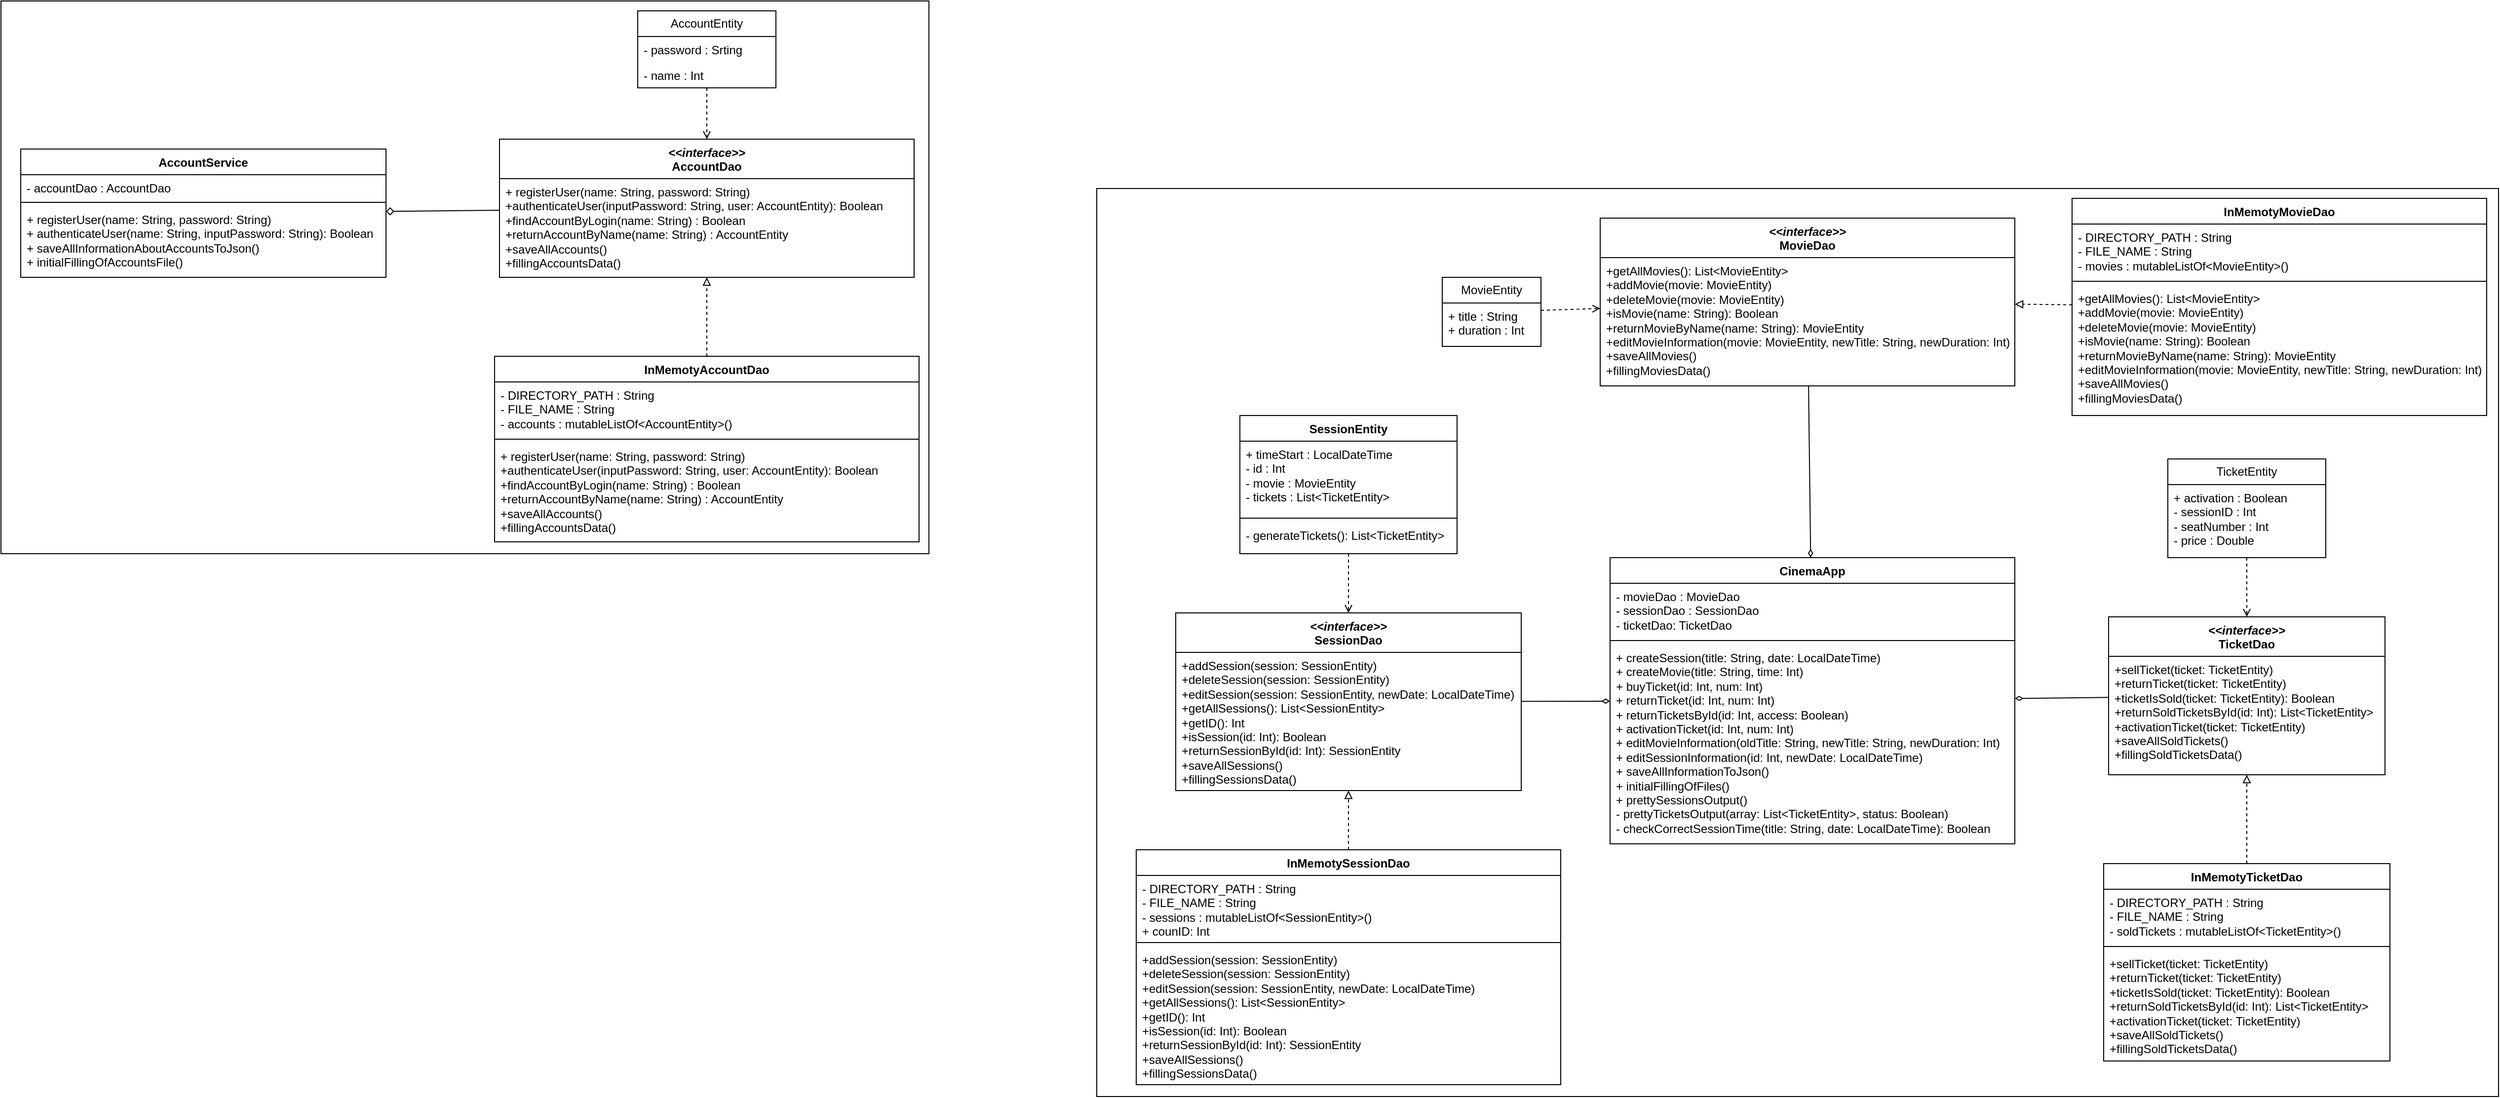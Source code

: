 <mxfile version="22.1.11" type="device">
  <diagram id="C5RBs43oDa-KdzZeNtuy" name="Page-1">
    <mxGraphModel dx="4674" dy="1833" grid="1" gridSize="10" guides="1" tooltips="1" connect="1" arrows="1" fold="1" page="1" pageScale="1" pageWidth="827" pageHeight="1169" math="0" shadow="0">
      <root>
        <mxCell id="WIyWlLk6GJQsqaUBKTNV-0" />
        <mxCell id="WIyWlLk6GJQsqaUBKTNV-1" parent="WIyWlLk6GJQsqaUBKTNV-0" />
        <mxCell id="Kc02g98PY_3470gEECO9-1" value="&lt;i&gt;&amp;lt;&amp;lt;interface&amp;gt;&amp;gt;&lt;/i&gt;&lt;br&gt;AccountDao" style="swimlane;fontStyle=1;align=center;verticalAlign=top;childLayout=stackLayout;horizontal=1;startSize=40;horizontalStack=0;resizeParent=1;resizeParentMax=0;resizeLast=0;collapsible=1;marginBottom=0;whiteSpace=wrap;html=1;swimlaneLine=1;" parent="WIyWlLk6GJQsqaUBKTNV-1" vertex="1">
          <mxGeometry x="-465" y="140" width="420" height="140" as="geometry" />
        </mxCell>
        <mxCell id="Kc02g98PY_3470gEECO9-2" value="+&amp;nbsp;registerUser&lt;font face=&quot;Helvetica&quot;&gt;(name: String, password: String)&lt;br&gt;+&lt;/font&gt;authenticateUser(inputPassword: String, user: AccountEntity): Boolean&lt;font face=&quot;Helvetica&quot;&gt;&lt;br&gt;&lt;/font&gt;&lt;font face=&quot;Helvetica&quot;&gt;+&lt;/font&gt;findAccountByLogin(name: String) : Boolean&lt;font face=&quot;Helvetica&quot;&gt;&lt;br&gt;&lt;/font&gt;&lt;font face=&quot;Helvetica&quot;&gt;+&lt;/font&gt;returnAccountByName(name: String) : AccountEntity&lt;font face=&quot;Helvetica&quot;&gt;&lt;br&gt;&lt;/font&gt;&lt;font face=&quot;Helvetica&quot;&gt;+&lt;/font&gt;saveAllAccounts()&lt;br&gt;+fillingAccountsData()&amp;nbsp;" style="text;strokeColor=none;fillColor=none;align=left;verticalAlign=top;spacingLeft=4;spacingRight=4;overflow=hidden;rotatable=0;points=[[0,0.5],[1,0.5]];portConstraint=eastwest;whiteSpace=wrap;html=1;swimlaneLine=1;" parent="Kc02g98PY_3470gEECO9-1" vertex="1">
          <mxGeometry y="40" width="420" height="100" as="geometry" />
        </mxCell>
        <mxCell id="Kc02g98PY_3470gEECO9-6" value="&lt;i&gt;&amp;lt;&amp;lt;interface&amp;gt;&amp;gt;&lt;/i&gt;&lt;br&gt;SessionDao" style="swimlane;fontStyle=1;align=center;verticalAlign=top;childLayout=stackLayout;horizontal=1;startSize=40;horizontalStack=0;resizeParent=1;resizeParentMax=0;resizeLast=0;collapsible=1;marginBottom=0;whiteSpace=wrap;html=1;" parent="WIyWlLk6GJQsqaUBKTNV-1" vertex="1">
          <mxGeometry x="220" y="620" width="350" height="180" as="geometry" />
        </mxCell>
        <mxCell id="Kc02g98PY_3470gEECO9-7" value="&lt;font face=&quot;Helvetica&quot;&gt;+addSession(session: SessionEntity)&lt;br&gt;+deleteSession(session: SessionEntity)&lt;br&gt;+editSession(session: SessionEntity, newDate: LocalDateTime)&lt;br&gt;+getAllSessions(): List&amp;lt;SessionEntity&amp;gt;&lt;br&gt;+getID(): Int&lt;br&gt;+isSession(id: Int): Boolean&lt;br&gt;+returnSessionById(id: Int): SessionEntity&lt;br&gt;+saveAllSessions()&lt;br&gt;+fillingSessionsData()&lt;/font&gt;" style="text;strokeColor=none;fillColor=none;align=left;verticalAlign=top;spacingLeft=4;spacingRight=4;overflow=hidden;rotatable=0;points=[[0,0.5],[1,0.5]];portConstraint=eastwest;whiteSpace=wrap;html=1;" parent="Kc02g98PY_3470gEECO9-6" vertex="1">
          <mxGeometry y="40" width="350" height="140" as="geometry" />
        </mxCell>
        <mxCell id="Kc02g98PY_3470gEECO9-8" value="&lt;i&gt;&amp;lt;&amp;lt;interface&amp;gt;&amp;gt;&lt;/i&gt;&lt;br&gt;TicketDao" style="swimlane;fontStyle=1;align=center;verticalAlign=top;childLayout=stackLayout;horizontal=1;startSize=40;horizontalStack=0;resizeParent=1;resizeParentMax=0;resizeLast=0;collapsible=1;marginBottom=0;whiteSpace=wrap;html=1;" parent="WIyWlLk6GJQsqaUBKTNV-1" vertex="1">
          <mxGeometry x="1165" y="624" width="280" height="160" as="geometry" />
        </mxCell>
        <mxCell id="Kc02g98PY_3470gEECO9-9" value="+sellTicket(ticket: TicketEntity)&lt;br&gt;+returnTicket(ticket: TicketEntity)&lt;br&gt;+ticketIsSold(ticket: TicketEntity): Boolean&lt;br&gt;+returnSoldTicketsById(id: Int): List&amp;lt;TicketEntity&amp;gt;&lt;br&gt;+activationTicket(ticket: TicketEntity)&lt;br&gt;+saveAllSoldTickets()&lt;br&gt;+fillingSoldTicketsData()" style="text;strokeColor=none;fillColor=none;align=left;verticalAlign=top;spacingLeft=4;spacingRight=4;overflow=hidden;rotatable=0;points=[[0,0.5],[1,0.5]];portConstraint=eastwest;whiteSpace=wrap;html=1;" parent="Kc02g98PY_3470gEECO9-8" vertex="1">
          <mxGeometry y="40" width="280" height="120" as="geometry" />
        </mxCell>
        <mxCell id="Kc02g98PY_3470gEECO9-10" value="&lt;i&gt;&amp;lt;&amp;lt;interface&amp;gt;&amp;gt;&lt;/i&gt;&lt;br&gt;MovieDao" style="swimlane;fontStyle=1;align=center;verticalAlign=top;childLayout=stackLayout;horizontal=1;startSize=40;horizontalStack=0;resizeParent=1;resizeParentMax=0;resizeLast=0;collapsible=1;marginBottom=0;whiteSpace=wrap;html=1;" parent="WIyWlLk6GJQsqaUBKTNV-1" vertex="1">
          <mxGeometry x="650" y="220" width="420" height="170" as="geometry" />
        </mxCell>
        <mxCell id="Kc02g98PY_3470gEECO9-11" value="&lt;font face=&quot;Helvetica&quot;&gt;+getAllMovies(): List&amp;lt;MovieEntity&amp;gt;&lt;br&gt;+addMovie(movie: MovieEntity)&lt;br&gt;+deleteMovie(movie: MovieEntity)&lt;br&gt;+isMovie(name: String): Boolean&lt;br&gt;+returnMovieByName(name: String): MovieEntity&lt;br&gt;+editMovieInformation(movie: MovieEntity, newTitle: String, newDuration: Int)&lt;br&gt;+saveAllMovies()&lt;br&gt;+fillingMoviesData()&lt;/font&gt;" style="text;strokeColor=none;fillColor=none;align=left;verticalAlign=top;spacingLeft=4;spacingRight=4;overflow=hidden;rotatable=0;points=[[0,0.5],[1,0.5]];portConstraint=eastwest;whiteSpace=wrap;html=1;" parent="Kc02g98PY_3470gEECO9-10" vertex="1">
          <mxGeometry y="40" width="420" height="130" as="geometry" />
        </mxCell>
        <mxCell id="Kc02g98PY_3470gEECO9-16" value="InMemotyAccountDao" style="swimlane;fontStyle=1;align=center;verticalAlign=top;childLayout=stackLayout;horizontal=1;startSize=26;horizontalStack=0;resizeParent=1;resizeParentMax=0;resizeLast=0;collapsible=1;marginBottom=0;whiteSpace=wrap;html=1;swimlaneLine=1;" parent="WIyWlLk6GJQsqaUBKTNV-1" vertex="1">
          <mxGeometry x="-470" y="360" width="430" height="188" as="geometry" />
        </mxCell>
        <mxCell id="Kc02g98PY_3470gEECO9-17" value="&lt;font face=&quot;Helvetica&quot;&gt;-&amp;nbsp;DIRECTORY_PATH : String&lt;br&gt;-&amp;nbsp;FILE_NAME : String&lt;br&gt;- accounts :&amp;nbsp;mutableListOf&amp;lt;AccountEntity&amp;gt;()&lt;/font&gt;" style="text;strokeColor=none;fillColor=none;align=left;verticalAlign=top;spacingLeft=4;spacingRight=4;overflow=hidden;rotatable=0;points=[[0,0.5],[1,0.5]];portConstraint=eastwest;whiteSpace=wrap;html=1;swimlaneLine=1;" parent="Kc02g98PY_3470gEECO9-16" vertex="1">
          <mxGeometry y="26" width="430" height="54" as="geometry" />
        </mxCell>
        <mxCell id="Kc02g98PY_3470gEECO9-18" value="" style="line;strokeWidth=1;fillColor=none;align=left;verticalAlign=middle;spacingTop=-1;spacingLeft=3;spacingRight=3;rotatable=0;labelPosition=right;points=[];portConstraint=eastwest;strokeColor=inherit;swimlaneLine=1;" parent="Kc02g98PY_3470gEECO9-16" vertex="1">
          <mxGeometry y="80" width="430" height="8" as="geometry" />
        </mxCell>
        <mxCell id="Kc02g98PY_3470gEECO9-21" value="+&amp;nbsp;registerUser&lt;font face=&quot;Helvetica&quot;&gt;(name: String, password: String)&lt;br&gt;+&lt;/font&gt;authenticateUser(inputPassword: String, user: AccountEntity): Boolean&lt;font face=&quot;Helvetica&quot;&gt;&lt;br&gt;&lt;/font&gt;&lt;font face=&quot;Helvetica&quot;&gt;+&lt;/font&gt;findAccountByLogin(name: String) : Boolean&lt;font face=&quot;Helvetica&quot;&gt;&lt;br&gt;&lt;/font&gt;&lt;font face=&quot;Helvetica&quot;&gt;+&lt;/font&gt;returnAccountByName(name: String) : AccountEntity&lt;font face=&quot;Helvetica&quot;&gt;&lt;br&gt;&lt;/font&gt;&lt;font face=&quot;Helvetica&quot;&gt;+&lt;/font&gt;saveAllAccounts()&lt;br&gt;+fillingAccountsData()&amp;nbsp;" style="text;strokeColor=none;fillColor=none;align=left;verticalAlign=top;spacingLeft=4;spacingRight=4;overflow=hidden;rotatable=0;points=[[0,0.5],[1,0.5]];portConstraint=eastwest;whiteSpace=wrap;html=1;swimlaneLine=1;" parent="Kc02g98PY_3470gEECO9-16" vertex="1">
          <mxGeometry y="88" width="430" height="100" as="geometry" />
        </mxCell>
        <mxCell id="Kc02g98PY_3470gEECO9-23" value="" style="endArrow=block;dashed=1;html=1;rounded=0;exitX=0.5;exitY=0;exitDx=0;exitDy=0;endFill=0;swimlaneLine=1;" parent="WIyWlLk6GJQsqaUBKTNV-1" source="Kc02g98PY_3470gEECO9-16" target="Kc02g98PY_3470gEECO9-1" edge="1">
          <mxGeometry width="50" height="50" relative="1" as="geometry">
            <mxPoint x="-255" y="240" as="sourcePoint" />
            <mxPoint x="-205" y="190" as="targetPoint" />
          </mxGeometry>
        </mxCell>
        <mxCell id="Kc02g98PY_3470gEECO9-24" value="InMemotySessionDao" style="swimlane;fontStyle=1;align=center;verticalAlign=top;childLayout=stackLayout;horizontal=1;startSize=26;horizontalStack=0;resizeParent=1;resizeParentMax=0;resizeLast=0;collapsible=1;marginBottom=0;whiteSpace=wrap;html=1;" parent="WIyWlLk6GJQsqaUBKTNV-1" vertex="1">
          <mxGeometry x="180" y="860" width="430" height="238" as="geometry" />
        </mxCell>
        <mxCell id="Kc02g98PY_3470gEECO9-25" value="&lt;font face=&quot;Helvetica&quot;&gt;-&amp;nbsp;DIRECTORY_PATH : String&lt;br&gt;-&amp;nbsp;FILE_NAME : String&lt;br&gt;-&amp;nbsp;sessions :&amp;nbsp;mutableListOf&amp;lt;SessionEntity&amp;gt;()&lt;br&gt;+ counID: Int&lt;br&gt;&lt;/font&gt;" style="text;strokeColor=none;fillColor=none;align=left;verticalAlign=top;spacingLeft=4;spacingRight=4;overflow=hidden;rotatable=0;points=[[0,0.5],[1,0.5]];portConstraint=eastwest;whiteSpace=wrap;html=1;" parent="Kc02g98PY_3470gEECO9-24" vertex="1">
          <mxGeometry y="26" width="430" height="64" as="geometry" />
        </mxCell>
        <mxCell id="Kc02g98PY_3470gEECO9-26" value="" style="line;strokeWidth=1;fillColor=none;align=left;verticalAlign=middle;spacingTop=-1;spacingLeft=3;spacingRight=3;rotatable=0;labelPosition=right;points=[];portConstraint=eastwest;strokeColor=inherit;" parent="Kc02g98PY_3470gEECO9-24" vertex="1">
          <mxGeometry y="90" width="430" height="8" as="geometry" />
        </mxCell>
        <mxCell id="Kc02g98PY_3470gEECO9-29" value="&lt;font face=&quot;Helvetica&quot;&gt;+addSession(session: SessionEntity)&lt;br&gt;+deleteSession(session: SessionEntity)&lt;br&gt;+editSession(session: SessionEntity, newDate: LocalDateTime)&lt;br&gt;+getAllSessions(): List&amp;lt;SessionEntity&amp;gt;&lt;br&gt;+getID(): Int&lt;br&gt;+isSession(id: Int): Boolean&lt;br&gt;+returnSessionById(id: Int): SessionEntity&lt;br&gt;+saveAllSessions()&lt;br&gt;+fillingSessionsData()&lt;/font&gt;" style="text;strokeColor=none;fillColor=none;align=left;verticalAlign=top;spacingLeft=4;spacingRight=4;overflow=hidden;rotatable=0;points=[[0,0.5],[1,0.5]];portConstraint=eastwest;whiteSpace=wrap;html=1;" parent="Kc02g98PY_3470gEECO9-24" vertex="1">
          <mxGeometry y="98" width="430" height="140" as="geometry" />
        </mxCell>
        <mxCell id="Kc02g98PY_3470gEECO9-30" value="" style="endArrow=block;dashed=1;html=1;rounded=0;endFill=0;exitX=0.5;exitY=0;exitDx=0;exitDy=0;" parent="WIyWlLk6GJQsqaUBKTNV-1" source="Kc02g98PY_3470gEECO9-24" target="Kc02g98PY_3470gEECO9-6" edge="1">
          <mxGeometry width="50" height="50" relative="1" as="geometry">
            <mxPoint x="394.52" y="820" as="sourcePoint" />
            <mxPoint x="395" y="740" as="targetPoint" />
          </mxGeometry>
        </mxCell>
        <mxCell id="Kc02g98PY_3470gEECO9-36" value="InMemotyTicketDao" style="swimlane;fontStyle=1;align=center;verticalAlign=top;childLayout=stackLayout;horizontal=1;startSize=26;horizontalStack=0;resizeParent=1;resizeParentMax=0;resizeLast=0;collapsible=1;marginBottom=0;whiteSpace=wrap;html=1;" parent="WIyWlLk6GJQsqaUBKTNV-1" vertex="1">
          <mxGeometry x="1160" y="874" width="290" height="200" as="geometry" />
        </mxCell>
        <mxCell id="Kc02g98PY_3470gEECO9-37" value="&lt;font face=&quot;Helvetica&quot;&gt;-&amp;nbsp;DIRECTORY_PATH : String&lt;br&gt;-&amp;nbsp;FILE_NAME : String&lt;br&gt;-&amp;nbsp;soldTickets :&amp;nbsp;mutableListOf&amp;lt;TicketEntity&amp;gt;()&lt;/font&gt;" style="text;strokeColor=none;fillColor=none;align=left;verticalAlign=top;spacingLeft=4;spacingRight=4;overflow=hidden;rotatable=0;points=[[0,0.5],[1,0.5]];portConstraint=eastwest;whiteSpace=wrap;html=1;" parent="Kc02g98PY_3470gEECO9-36" vertex="1">
          <mxGeometry y="26" width="290" height="54" as="geometry" />
        </mxCell>
        <mxCell id="Kc02g98PY_3470gEECO9-38" value="" style="line;strokeWidth=1;fillColor=none;align=left;verticalAlign=middle;spacingTop=-1;spacingLeft=3;spacingRight=3;rotatable=0;labelPosition=right;points=[];portConstraint=eastwest;strokeColor=inherit;" parent="Kc02g98PY_3470gEECO9-36" vertex="1">
          <mxGeometry y="80" width="290" height="8" as="geometry" />
        </mxCell>
        <mxCell id="Kc02g98PY_3470gEECO9-39" value="+sellTicket(ticket: TicketEntity)&lt;br style=&quot;border-color: var(--border-color);&quot;&gt;+returnTicket(ticket: TicketEntity)&lt;br style=&quot;border-color: var(--border-color);&quot;&gt;+ticketIsSold(ticket: TicketEntity): Boolean&lt;br style=&quot;border-color: var(--border-color);&quot;&gt;+returnSoldTicketsById(id: Int): List&amp;lt;TicketEntity&amp;gt;&lt;br style=&quot;border-color: var(--border-color);&quot;&gt;+activationTicket(ticket: TicketEntity)&lt;br style=&quot;border-color: var(--border-color);&quot;&gt;+saveAllSoldTickets()&lt;br style=&quot;border-color: var(--border-color);&quot;&gt;+fillingSoldTicketsData()" style="text;strokeColor=none;fillColor=none;align=left;verticalAlign=top;spacingLeft=4;spacingRight=4;overflow=hidden;rotatable=0;points=[[0,0.5],[1,0.5]];portConstraint=eastwest;whiteSpace=wrap;html=1;" parent="Kc02g98PY_3470gEECO9-36" vertex="1">
          <mxGeometry y="88" width="290" height="112" as="geometry" />
        </mxCell>
        <mxCell id="Kc02g98PY_3470gEECO9-40" value="" style="endArrow=block;dashed=1;html=1;rounded=0;exitX=0.5;exitY=0;exitDx=0;exitDy=0;endFill=0;" parent="WIyWlLk6GJQsqaUBKTNV-1" source="Kc02g98PY_3470gEECO9-36" target="Kc02g98PY_3470gEECO9-8" edge="1">
          <mxGeometry width="50" height="50" relative="1" as="geometry">
            <mxPoint x="1290" y="764" as="sourcePoint" />
            <mxPoint x="1290" y="804" as="targetPoint" />
          </mxGeometry>
        </mxCell>
        <mxCell id="Kc02g98PY_3470gEECO9-49" value="InMemotyMovieDao" style="swimlane;fontStyle=1;align=center;verticalAlign=top;childLayout=stackLayout;horizontal=1;startSize=26;horizontalStack=0;resizeParent=1;resizeParentMax=0;resizeLast=0;collapsible=1;marginBottom=0;whiteSpace=wrap;html=1;" parent="WIyWlLk6GJQsqaUBKTNV-1" vertex="1">
          <mxGeometry x="1128" y="200" width="420" height="220" as="geometry" />
        </mxCell>
        <mxCell id="Kc02g98PY_3470gEECO9-50" value="&lt;font face=&quot;Helvetica&quot;&gt;-&amp;nbsp;DIRECTORY_PATH : String&lt;br&gt;-&amp;nbsp;FILE_NAME : String&lt;br&gt;- movies :&amp;nbsp;mutableListOf&amp;lt;MovieEntity&amp;gt;()&lt;/font&gt;" style="text;strokeColor=none;fillColor=none;align=left;verticalAlign=top;spacingLeft=4;spacingRight=4;overflow=hidden;rotatable=0;points=[[0,0.5],[1,0.5]];portConstraint=eastwest;whiteSpace=wrap;html=1;" parent="Kc02g98PY_3470gEECO9-49" vertex="1">
          <mxGeometry y="26" width="420" height="54" as="geometry" />
        </mxCell>
        <mxCell id="Kc02g98PY_3470gEECO9-51" value="" style="line;strokeWidth=1;fillColor=none;align=left;verticalAlign=middle;spacingTop=-1;spacingLeft=3;spacingRight=3;rotatable=0;labelPosition=right;points=[];portConstraint=eastwest;strokeColor=inherit;" parent="Kc02g98PY_3470gEECO9-49" vertex="1">
          <mxGeometry y="80" width="420" height="8" as="geometry" />
        </mxCell>
        <mxCell id="Kc02g98PY_3470gEECO9-52" value="+getAllMovies(): List&amp;lt;MovieEntity&amp;gt;&lt;br style=&quot;border-color: var(--border-color);&quot;&gt;+addMovie(movie: MovieEntity)&lt;br style=&quot;border-color: var(--border-color);&quot;&gt;+deleteMovie(movie: MovieEntity)&lt;br style=&quot;border-color: var(--border-color);&quot;&gt;+isMovie(name: String): Boolean&lt;br style=&quot;border-color: var(--border-color);&quot;&gt;+returnMovieByName(name: String): MovieEntity&lt;br style=&quot;border-color: var(--border-color);&quot;&gt;+editMovieInformation(movie: MovieEntity, newTitle: String, newDuration: Int)&lt;br style=&quot;border-color: var(--border-color);&quot;&gt;+saveAllMovies()&lt;br style=&quot;border-color: var(--border-color);&quot;&gt;+fillingMoviesData()" style="text;strokeColor=none;fillColor=none;align=left;verticalAlign=top;spacingLeft=4;spacingRight=4;overflow=hidden;rotatable=0;points=[[0,0.5],[1,0.5]];portConstraint=eastwest;whiteSpace=wrap;html=1;" parent="Kc02g98PY_3470gEECO9-49" vertex="1">
          <mxGeometry y="88" width="420" height="132" as="geometry" />
        </mxCell>
        <mxCell id="Kc02g98PY_3470gEECO9-53" value="" style="endArrow=block;dashed=1;html=1;rounded=0;endFill=0;" parent="WIyWlLk6GJQsqaUBKTNV-1" source="Kc02g98PY_3470gEECO9-49" target="Kc02g98PY_3470gEECO9-10" edge="1">
          <mxGeometry width="50" height="50" relative="1" as="geometry">
            <mxPoint x="851" y="390" as="sourcePoint" />
            <mxPoint x="866" y="410" as="targetPoint" />
          </mxGeometry>
        </mxCell>
        <mxCell id="kpn7wtfrvZORf4A8-_4c-31" value="" style="rounded=0;whiteSpace=wrap;html=1;fillColor=none;" vertex="1" parent="WIyWlLk6GJQsqaUBKTNV-1">
          <mxGeometry x="-970" width="940" height="560" as="geometry" />
        </mxCell>
        <mxCell id="He10nSwQtD5rq0gt3C-B-3" value="AccountEntity" style="swimlane;fontStyle=0;childLayout=stackLayout;horizontal=1;startSize=26;fillColor=none;horizontalStack=0;resizeParent=1;resizeParentMax=0;resizeLast=0;collapsible=1;marginBottom=0;whiteSpace=wrap;html=1;swimlaneLine=1;" parent="WIyWlLk6GJQsqaUBKTNV-1" vertex="1">
          <mxGeometry x="-325" y="10" width="140" height="78" as="geometry" />
        </mxCell>
        <mxCell id="He10nSwQtD5rq0gt3C-B-4" value="- password : Srting" style="text;strokeColor=none;fillColor=none;align=left;verticalAlign=top;spacingLeft=4;spacingRight=4;overflow=hidden;rotatable=0;points=[[0,0.5],[1,0.5]];portConstraint=eastwest;whiteSpace=wrap;html=1;swimlaneLine=1;" parent="He10nSwQtD5rq0gt3C-B-3" vertex="1">
          <mxGeometry y="26" width="140" height="26" as="geometry" />
        </mxCell>
        <mxCell id="He10nSwQtD5rq0gt3C-B-5" value="- name : Int" style="text;strokeColor=none;fillColor=none;align=left;verticalAlign=top;spacingLeft=4;spacingRight=4;overflow=hidden;rotatable=0;points=[[0,0.5],[1,0.5]];portConstraint=eastwest;whiteSpace=wrap;html=1;swimlaneLine=1;" parent="He10nSwQtD5rq0gt3C-B-3" vertex="1">
          <mxGeometry y="52" width="140" height="26" as="geometry" />
        </mxCell>
        <mxCell id="He10nSwQtD5rq0gt3C-B-10" value="TicketEntity" style="swimlane;fontStyle=0;childLayout=stackLayout;horizontal=1;startSize=26;fillColor=none;horizontalStack=0;resizeParent=1;resizeParentMax=0;resizeLast=0;collapsible=1;marginBottom=0;whiteSpace=wrap;html=1;" parent="WIyWlLk6GJQsqaUBKTNV-1" vertex="1">
          <mxGeometry x="1225" y="464" width="160" height="100" as="geometry" />
        </mxCell>
        <mxCell id="He10nSwQtD5rq0gt3C-B-11" value="+ activation : Boolean&lt;br&gt;- sessionID : Int&lt;br&gt;- seatNumber : Int&lt;br&gt;- price : Double" style="text;strokeColor=none;fillColor=none;align=left;verticalAlign=top;spacingLeft=4;spacingRight=4;overflow=hidden;rotatable=0;points=[[0,0.5],[1,0.5]];portConstraint=eastwest;whiteSpace=wrap;html=1;" parent="He10nSwQtD5rq0gt3C-B-10" vertex="1">
          <mxGeometry y="26" width="160" height="74" as="geometry" />
        </mxCell>
        <mxCell id="He10nSwQtD5rq0gt3C-B-12" value="MovieEntity" style="swimlane;fontStyle=0;childLayout=stackLayout;horizontal=1;startSize=26;fillColor=none;horizontalStack=0;resizeParent=1;resizeParentMax=0;resizeLast=0;collapsible=1;marginBottom=0;whiteSpace=wrap;html=1;" parent="WIyWlLk6GJQsqaUBKTNV-1" vertex="1">
          <mxGeometry x="490" y="280" width="100" height="70" as="geometry" />
        </mxCell>
        <mxCell id="He10nSwQtD5rq0gt3C-B-13" value="+ title : String&lt;br&gt;+ duration : Int" style="text;strokeColor=none;fillColor=none;align=left;verticalAlign=top;spacingLeft=4;spacingRight=4;overflow=hidden;rotatable=0;points=[[0,0.5],[1,0.5]];portConstraint=eastwest;whiteSpace=wrap;html=1;" parent="He10nSwQtD5rq0gt3C-B-12" vertex="1">
          <mxGeometry y="26" width="100" height="44" as="geometry" />
        </mxCell>
        <mxCell id="kpn7wtfrvZORf4A8-_4c-0" value="" style="endArrow=open;dashed=1;html=1;rounded=0;endFill=0;swimlaneLine=1;" edge="1" parent="WIyWlLk6GJQsqaUBKTNV-1" source="He10nSwQtD5rq0gt3C-B-3" target="Kc02g98PY_3470gEECO9-1">
          <mxGeometry width="50" height="50" relative="1" as="geometry">
            <mxPoint x="-355" y="650" as="sourcePoint" />
            <mxPoint x="-355" y="570" as="targetPoint" />
          </mxGeometry>
        </mxCell>
        <mxCell id="kpn7wtfrvZORf4A8-_4c-1" value="" style="endArrow=open;dashed=1;html=1;rounded=0;endFill=0;" edge="1" parent="WIyWlLk6GJQsqaUBKTNV-1" source="kpn7wtfrvZORf4A8-_4c-20" target="Kc02g98PY_3470gEECO9-6">
          <mxGeometry width="50" height="50" relative="1" as="geometry">
            <mxPoint x="395" y="500" as="sourcePoint" />
            <mxPoint x="-20" y="1060" as="targetPoint" />
          </mxGeometry>
        </mxCell>
        <mxCell id="kpn7wtfrvZORf4A8-_4c-2" value="" style="endArrow=open;dashed=1;html=1;rounded=0;endFill=0;" edge="1" parent="WIyWlLk6GJQsqaUBKTNV-1" source="He10nSwQtD5rq0gt3C-B-10" target="Kc02g98PY_3470gEECO9-8">
          <mxGeometry width="50" height="50" relative="1" as="geometry">
            <mxPoint x="1255" y="1182" as="sourcePoint" />
            <mxPoint x="1313" y="1074" as="targetPoint" />
          </mxGeometry>
        </mxCell>
        <mxCell id="kpn7wtfrvZORf4A8-_4c-3" value="" style="endArrow=open;dashed=1;html=1;rounded=0;endFill=0;" edge="1" parent="WIyWlLk6GJQsqaUBKTNV-1" source="He10nSwQtD5rq0gt3C-B-12" target="Kc02g98PY_3470gEECO9-10">
          <mxGeometry width="50" height="50" relative="1" as="geometry">
            <mxPoint x="1020" y="770" as="sourcePoint" />
            <mxPoint x="1020" y="690" as="targetPoint" />
          </mxGeometry>
        </mxCell>
        <mxCell id="kpn7wtfrvZORf4A8-_4c-10" value="CinemaApp" style="swimlane;fontStyle=1;align=center;verticalAlign=top;childLayout=stackLayout;horizontal=1;startSize=26;horizontalStack=0;resizeParent=1;resizeParentMax=0;resizeLast=0;collapsible=1;marginBottom=0;whiteSpace=wrap;html=1;" vertex="1" parent="WIyWlLk6GJQsqaUBKTNV-1">
          <mxGeometry x="660" y="564" width="410" height="290" as="geometry" />
        </mxCell>
        <mxCell id="kpn7wtfrvZORf4A8-_4c-11" value="&lt;font face=&quot;Helvetica&quot;&gt;- movieDao : MovieDao&lt;br&gt;- sessionDao : SessionDao&lt;br&gt;- ticketDao: TicketDao&lt;/font&gt;" style="text;strokeColor=none;fillColor=none;align=left;verticalAlign=top;spacingLeft=4;spacingRight=4;overflow=hidden;rotatable=0;points=[[0,0.5],[1,0.5]];portConstraint=eastwest;whiteSpace=wrap;html=1;" vertex="1" parent="kpn7wtfrvZORf4A8-_4c-10">
          <mxGeometry y="26" width="410" height="54" as="geometry" />
        </mxCell>
        <mxCell id="kpn7wtfrvZORf4A8-_4c-12" value="" style="line;strokeWidth=1;fillColor=none;align=left;verticalAlign=middle;spacingTop=-1;spacingLeft=3;spacingRight=3;rotatable=0;labelPosition=right;points=[];portConstraint=eastwest;strokeColor=inherit;" vertex="1" parent="kpn7wtfrvZORf4A8-_4c-10">
          <mxGeometry y="80" width="410" height="8" as="geometry" />
        </mxCell>
        <mxCell id="kpn7wtfrvZORf4A8-_4c-13" value="+&amp;nbsp;createSession(title: String, date: LocalDateTime)&lt;br&gt;+&amp;nbsp;createMovie(title: String, time: Int)&lt;br&gt;+ buyTicket(id: Int, num: Int)&lt;br&gt;+ returnTicket(id: Int, num: Int)&lt;br&gt;+ returnTicketsById(id: Int, access: Boolean)&lt;br&gt;+ activationTicket(id: Int, num: Int)&lt;br&gt;+ editMovieInformation(oldTitle: String, newTitle: String, newDuration: Int)&lt;br&gt;+ editSessionInformation(id: Int, newDate: LocalDateTime)&lt;br&gt;+&amp;nbsp;saveAllInformationToJson()&lt;br&gt;+&amp;nbsp;initialFillingOfFiles()&lt;br&gt;+&amp;nbsp;prettySessionsOutput()&lt;br&gt;- prettyTicketsOutput&lt;span style=&quot;border-color: var(--border-color);&quot;&gt;(array: List&amp;lt;TicketEntity&amp;gt;, status: Boolean)&lt;/span&gt;&lt;br&gt;- checkCorrectSessionTime(title: String, date: LocalDateTime): Boolean&amp;nbsp;&lt;br&gt;&lt;br&gt;" style="text;strokeColor=none;fillColor=none;align=left;verticalAlign=top;spacingLeft=4;spacingRight=4;overflow=hidden;rotatable=0;points=[[0,0.5],[1,0.5]];portConstraint=eastwest;whiteSpace=wrap;html=1;" vertex="1" parent="kpn7wtfrvZORf4A8-_4c-10">
          <mxGeometry y="88" width="410" height="202" as="geometry" />
        </mxCell>
        <mxCell id="kpn7wtfrvZORf4A8-_4c-14" value="AccountService" style="swimlane;fontStyle=1;align=center;verticalAlign=top;childLayout=stackLayout;horizontal=1;startSize=26;horizontalStack=0;resizeParent=1;resizeParentMax=0;resizeLast=0;collapsible=1;marginBottom=0;whiteSpace=wrap;html=1;swimlaneLine=1;" vertex="1" parent="WIyWlLk6GJQsqaUBKTNV-1">
          <mxGeometry x="-950" y="150" width="370" height="130" as="geometry">
            <mxRectangle x="-1010" y="60" width="130" height="30" as="alternateBounds" />
          </mxGeometry>
        </mxCell>
        <mxCell id="kpn7wtfrvZORf4A8-_4c-15" value="- accountDao : AccountDao" style="text;strokeColor=none;fillColor=none;align=left;verticalAlign=top;spacingLeft=4;spacingRight=4;overflow=hidden;rotatable=0;points=[[0,0.5],[1,0.5]];portConstraint=eastwest;whiteSpace=wrap;html=1;swimlaneLine=1;" vertex="1" parent="kpn7wtfrvZORf4A8-_4c-14">
          <mxGeometry y="26" width="370" height="24" as="geometry" />
        </mxCell>
        <mxCell id="kpn7wtfrvZORf4A8-_4c-16" value="" style="line;strokeWidth=1;fillColor=none;align=left;verticalAlign=middle;spacingTop=-1;spacingLeft=3;spacingRight=3;rotatable=0;labelPosition=right;points=[];portConstraint=eastwest;strokeColor=inherit;swimlaneLine=1;" vertex="1" parent="kpn7wtfrvZORf4A8-_4c-14">
          <mxGeometry y="50" width="370" height="8" as="geometry" />
        </mxCell>
        <mxCell id="kpn7wtfrvZORf4A8-_4c-17" value="+&amp;nbsp;registerUser(name: String, password: String)&lt;br&gt;+&amp;nbsp;authenticateUser(name: String, inputPassword: String): Boolean&lt;br&gt;+&amp;nbsp;saveAllInformationAboutAccountsToJson()&lt;br&gt;+&amp;nbsp;initialFillingOfAccountsFile()" style="text;strokeColor=none;fillColor=none;align=left;verticalAlign=top;spacingLeft=4;spacingRight=4;overflow=hidden;rotatable=0;points=[[0,0.5],[1,0.5]];portConstraint=eastwest;whiteSpace=wrap;html=1;swimlaneLine=1;" vertex="1" parent="kpn7wtfrvZORf4A8-_4c-14">
          <mxGeometry y="58" width="370" height="72" as="geometry" />
        </mxCell>
        <mxCell id="kpn7wtfrvZORf4A8-_4c-20" value="SessionEntity" style="swimlane;fontStyle=1;align=center;verticalAlign=top;childLayout=stackLayout;horizontal=1;startSize=26;horizontalStack=0;resizeParent=1;resizeParentMax=0;resizeLast=0;collapsible=1;marginBottom=0;whiteSpace=wrap;html=1;" vertex="1" parent="WIyWlLk6GJQsqaUBKTNV-1">
          <mxGeometry x="285" y="420" width="220" height="140" as="geometry" />
        </mxCell>
        <mxCell id="kpn7wtfrvZORf4A8-_4c-21" value="+ timeStart : LocalDateTime&lt;br style=&quot;border-color: var(--border-color);&quot;&gt;- id : Int&lt;br style=&quot;border-color: var(--border-color);&quot;&gt;- movie : MovieEntity&lt;br&gt;- tickets : List&amp;lt;TicketEntity&amp;gt;" style="text;strokeColor=none;fillColor=none;align=left;verticalAlign=top;spacingLeft=4;spacingRight=4;overflow=hidden;rotatable=0;points=[[0,0.5],[1,0.5]];portConstraint=eastwest;whiteSpace=wrap;html=1;" vertex="1" parent="kpn7wtfrvZORf4A8-_4c-20">
          <mxGeometry y="26" width="220" height="74" as="geometry" />
        </mxCell>
        <mxCell id="kpn7wtfrvZORf4A8-_4c-22" value="" style="line;strokeWidth=1;fillColor=none;align=left;verticalAlign=middle;spacingTop=-1;spacingLeft=3;spacingRight=3;rotatable=0;labelPosition=right;points=[];portConstraint=eastwest;strokeColor=inherit;" vertex="1" parent="kpn7wtfrvZORf4A8-_4c-20">
          <mxGeometry y="100" width="220" height="8" as="geometry" />
        </mxCell>
        <mxCell id="kpn7wtfrvZORf4A8-_4c-23" value="&lt;font face=&quot;Helvetica&quot;&gt;-&amp;nbsp;generateTickets(): List&amp;lt;TicketEntity&amp;gt;&lt;/font&gt;" style="text;strokeColor=none;fillColor=none;align=left;verticalAlign=top;spacingLeft=4;spacingRight=4;overflow=hidden;rotatable=0;points=[[0,0.5],[1,0.5]];portConstraint=eastwest;whiteSpace=wrap;html=1;" vertex="1" parent="kpn7wtfrvZORf4A8-_4c-20">
          <mxGeometry y="108" width="220" height="32" as="geometry" />
        </mxCell>
        <mxCell id="kpn7wtfrvZORf4A8-_4c-24" value="" style="endArrow=diamond;html=1;rounded=0;endFill=0;swimlaneLine=1;" edge="1" parent="WIyWlLk6GJQsqaUBKTNV-1" source="Kc02g98PY_3470gEECO9-1" target="kpn7wtfrvZORf4A8-_4c-14">
          <mxGeometry width="50" height="50" relative="1" as="geometry">
            <mxPoint x="-520" y="280" as="sourcePoint" />
            <mxPoint x="-520" y="200" as="targetPoint" />
          </mxGeometry>
        </mxCell>
        <mxCell id="kpn7wtfrvZORf4A8-_4c-26" value="" style="endArrow=diamondThin;html=1;rounded=0;endFill=0;" edge="1" parent="WIyWlLk6GJQsqaUBKTNV-1" source="Kc02g98PY_3470gEECO9-6" target="kpn7wtfrvZORf4A8-_4c-10">
          <mxGeometry width="50" height="50" relative="1" as="geometry">
            <mxPoint x="720" y="1114" as="sourcePoint" />
            <mxPoint x="720" y="1034" as="targetPoint" />
          </mxGeometry>
        </mxCell>
        <mxCell id="kpn7wtfrvZORf4A8-_4c-27" value="" style="endArrow=diamondThin;html=1;rounded=0;endFill=0;" edge="1" parent="WIyWlLk6GJQsqaUBKTNV-1" source="Kc02g98PY_3470gEECO9-8" target="kpn7wtfrvZORf4A8-_4c-10">
          <mxGeometry width="50" height="50" relative="1" as="geometry">
            <mxPoint x="970" y="974" as="sourcePoint" />
            <mxPoint x="970" y="894" as="targetPoint" />
          </mxGeometry>
        </mxCell>
        <mxCell id="kpn7wtfrvZORf4A8-_4c-28" value="" style="endArrow=diamondThin;html=1;rounded=0;endFill=0;" edge="1" parent="WIyWlLk6GJQsqaUBKTNV-1" source="Kc02g98PY_3470gEECO9-10" target="kpn7wtfrvZORf4A8-_4c-10">
          <mxGeometry width="50" height="50" relative="1" as="geometry">
            <mxPoint x="850" y="524" as="sourcePoint" />
            <mxPoint x="850" y="444" as="targetPoint" />
          </mxGeometry>
        </mxCell>
        <mxCell id="kpn7wtfrvZORf4A8-_4c-33" value="" style="rounded=0;whiteSpace=wrap;html=1;fillColor=none;" vertex="1" parent="WIyWlLk6GJQsqaUBKTNV-1">
          <mxGeometry x="140" y="190" width="1420" height="920" as="geometry" />
        </mxCell>
      </root>
    </mxGraphModel>
  </diagram>
</mxfile>

